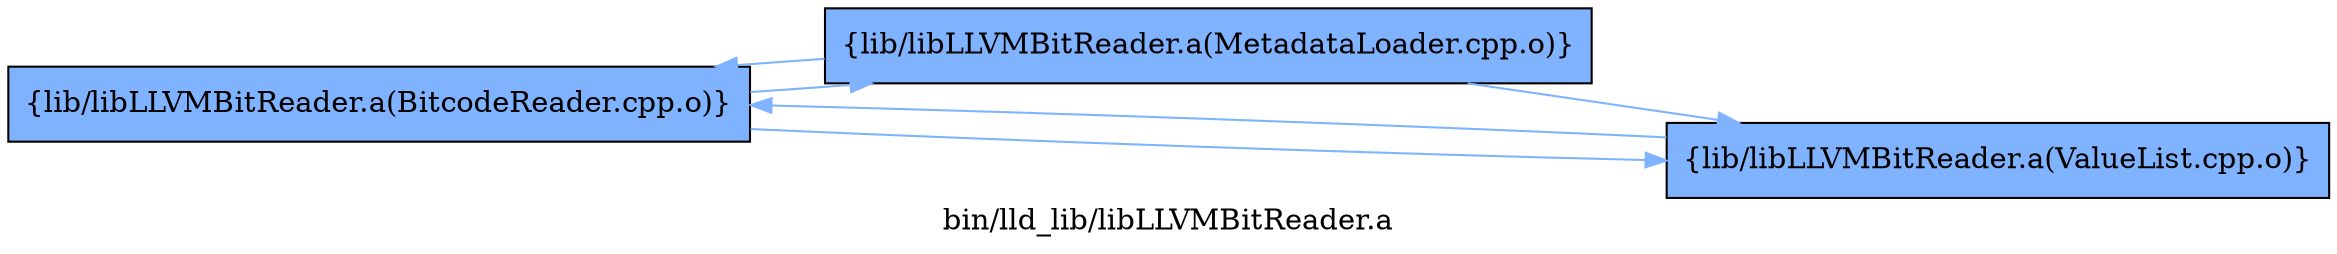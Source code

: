 digraph "bin/lld_lib/libLLVMBitReader.a" {
	label="bin/lld_lib/libLLVMBitReader.a";
	rankdir=LR;
	{ rank=same; Node0x561a2e679b58;  }

	Node0x561a2e679b58 [shape=record,shape=box,group=1,style=filled,fillcolor="0.600000 0.5 1",label="{lib/libLLVMBitReader.a(BitcodeReader.cpp.o)}"];
	Node0x561a2e679b58 -> Node0x561a2e67ae68[color="0.600000 0.5 1"];
	Node0x561a2e679b58 -> Node0x561a2e67abe8[color="0.600000 0.5 1"];
	Node0x561a2e67ae68 [shape=record,shape=box,group=1,style=filled,fillcolor="0.600000 0.5 1",label="{lib/libLLVMBitReader.a(MetadataLoader.cpp.o)}"];
	Node0x561a2e67ae68 -> Node0x561a2e679b58[color="0.600000 0.5 1"];
	Node0x561a2e67ae68 -> Node0x561a2e67abe8[color="0.600000 0.5 1"];
	Node0x561a2e67abe8 [shape=record,shape=box,group=1,style=filled,fillcolor="0.600000 0.5 1",label="{lib/libLLVMBitReader.a(ValueList.cpp.o)}"];
	Node0x561a2e67abe8 -> Node0x561a2e679b58[color="0.600000 0.5 1"];
}
